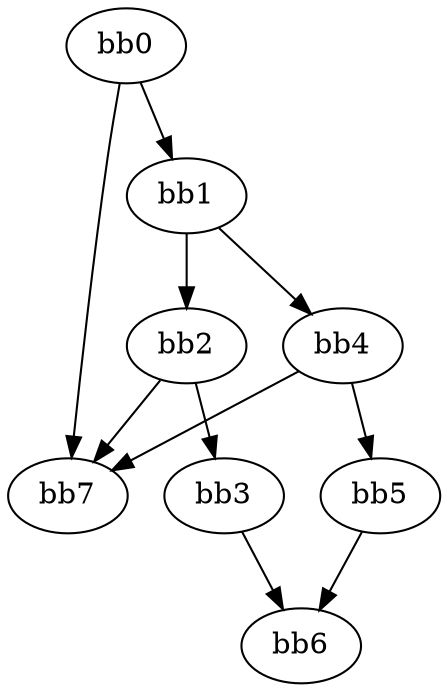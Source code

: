 digraph {
    0 [ label = "bb0\l" ]
    1 [ label = "bb1\l" ]
    2 [ label = "bb2\l" ]
    3 [ label = "bb3\l" ]
    4 [ label = "bb4\l" ]
    5 [ label = "bb5\l" ]
    6 [ label = "bb6\l" ]
    7 [ label = "bb7\l" ]
    0 -> 1 [ ]
    0 -> 7 [ ]
    1 -> 2 [ ]
    1 -> 4 [ ]
    2 -> 3 [ ]
    2 -> 7 [ ]
    3 -> 6 [ ]
    4 -> 5 [ ]
    4 -> 7 [ ]
    5 -> 6 [ ]
}

